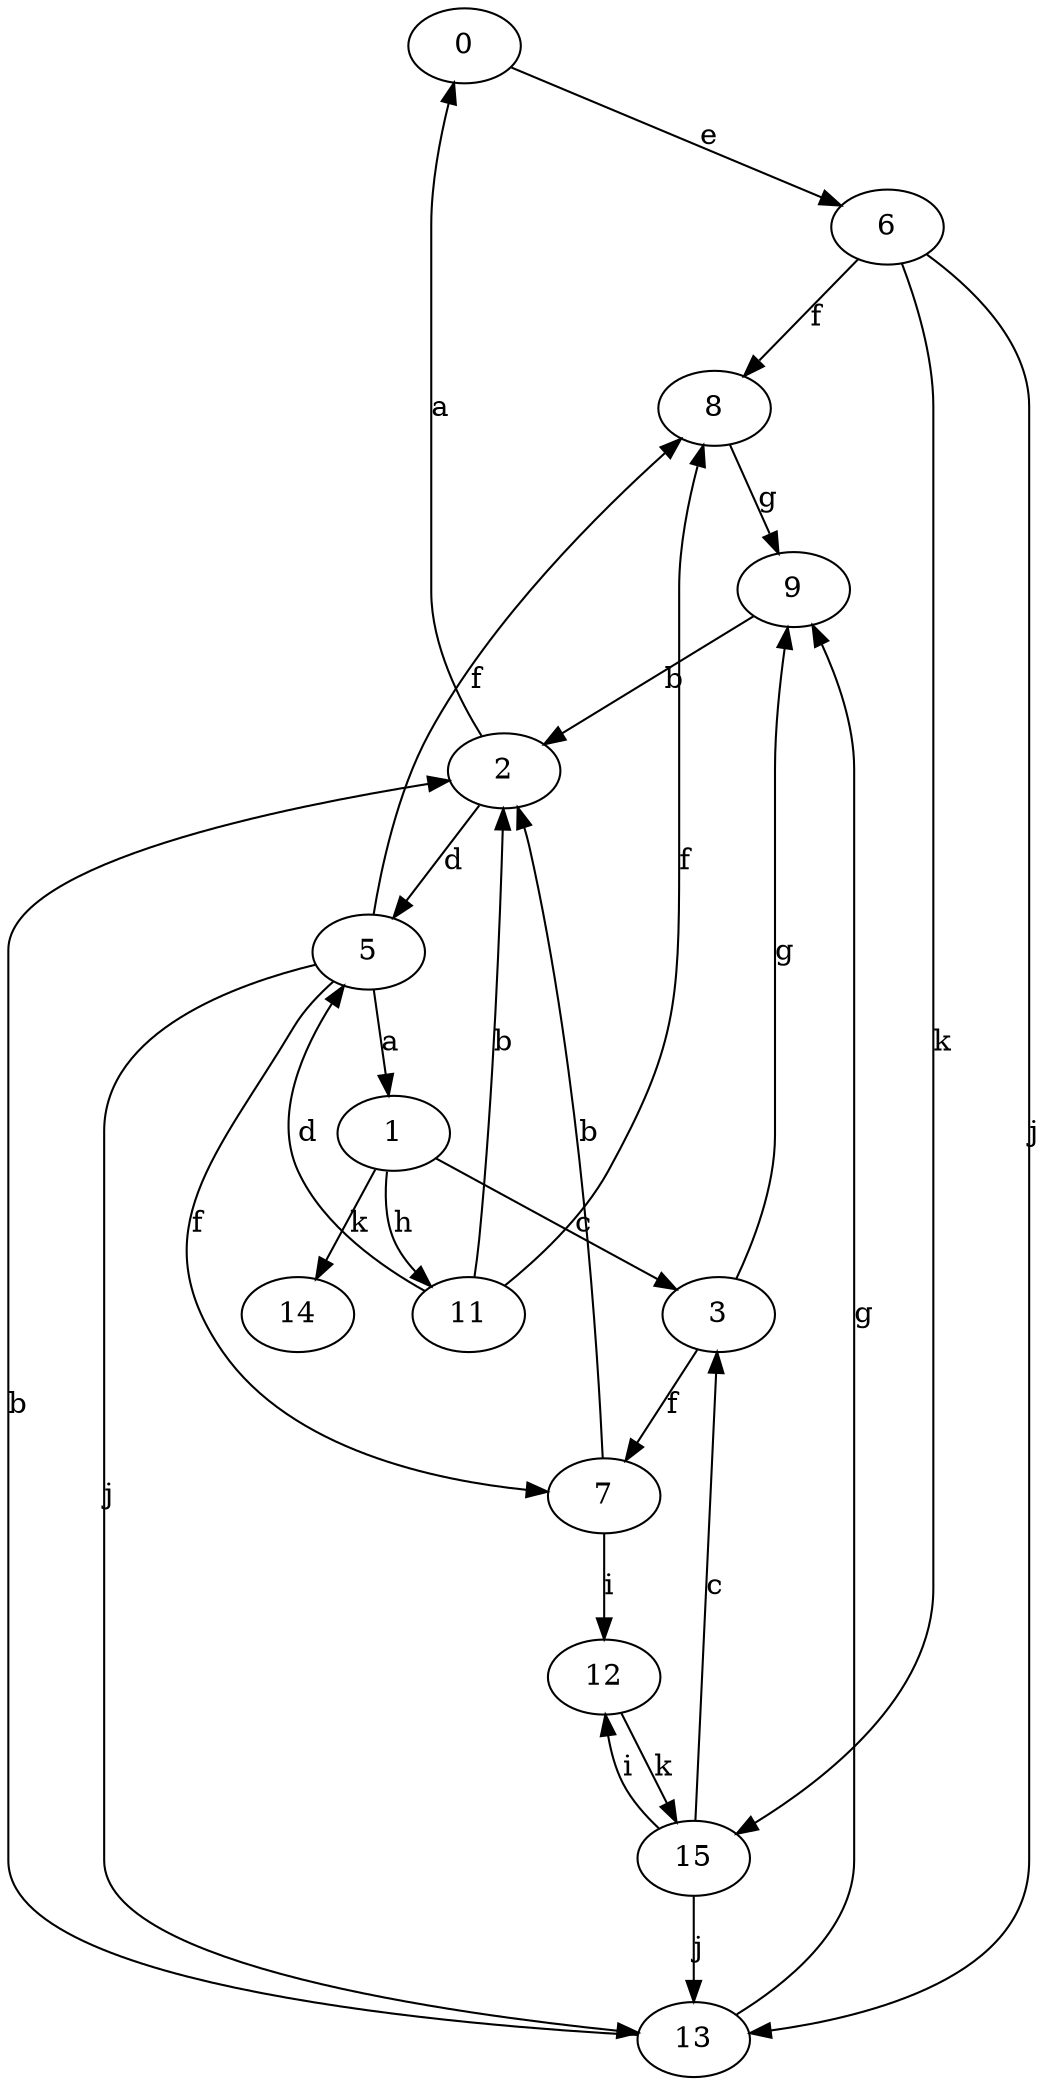 strict digraph  {
0;
1;
2;
3;
5;
6;
7;
8;
9;
11;
12;
13;
14;
15;
0 -> 6  [label=e];
1 -> 3  [label=c];
1 -> 11  [label=h];
1 -> 14  [label=k];
2 -> 0  [label=a];
2 -> 5  [label=d];
3 -> 7  [label=f];
3 -> 9  [label=g];
5 -> 1  [label=a];
5 -> 7  [label=f];
5 -> 8  [label=f];
5 -> 13  [label=j];
6 -> 8  [label=f];
6 -> 13  [label=j];
6 -> 15  [label=k];
7 -> 2  [label=b];
7 -> 12  [label=i];
8 -> 9  [label=g];
9 -> 2  [label=b];
11 -> 2  [label=b];
11 -> 5  [label=d];
11 -> 8  [label=f];
12 -> 15  [label=k];
13 -> 2  [label=b];
13 -> 9  [label=g];
15 -> 3  [label=c];
15 -> 12  [label=i];
15 -> 13  [label=j];
}
